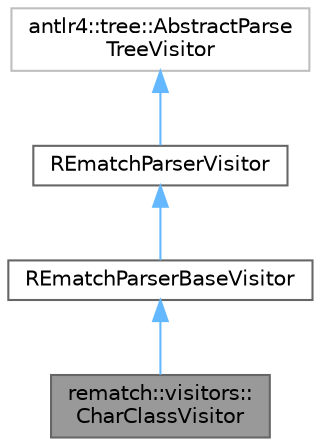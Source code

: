 digraph "rematch::visitors::CharClassVisitor"
{
 // LATEX_PDF_SIZE
  bgcolor="transparent";
  edge [fontname=Helvetica,fontsize=10,labelfontname=Helvetica,labelfontsize=10];
  node [fontname=Helvetica,fontsize=10,shape=box,height=0.2,width=0.4];
  Node1 [label="rematch::visitors::\lCharClassVisitor",height=0.2,width=0.4,color="gray40", fillcolor="grey60", style="filled", fontcolor="black",tooltip=" "];
  Node2 -> Node1 [dir="back",color="steelblue1",style="solid"];
  Node2 [label="REmatchParserBaseVisitor",height=0.2,width=0.4,color="gray40", fillcolor="white", style="filled",URL="$de/dbd/classREmatchParserBaseVisitor.html",tooltip="This class provides an empty implementation of REmatchParserVisitor, which can be extended to create ..."];
  Node3 -> Node2 [dir="back",color="steelblue1",style="solid"];
  Node3 [label="REmatchParserVisitor",height=0.2,width=0.4,color="gray40", fillcolor="white", style="filled",URL="$da/daa/classREmatchParserVisitor.html",tooltip="This class defines an abstract visitor for a parse tree produced by REmatchParser."];
  Node4 -> Node3 [dir="back",color="steelblue1",style="solid"];
  Node4 [label="antlr4::tree::AbstractParse\lTreeVisitor",height=0.2,width=0.4,color="grey75", fillcolor="white", style="filled",tooltip=" "];
}
